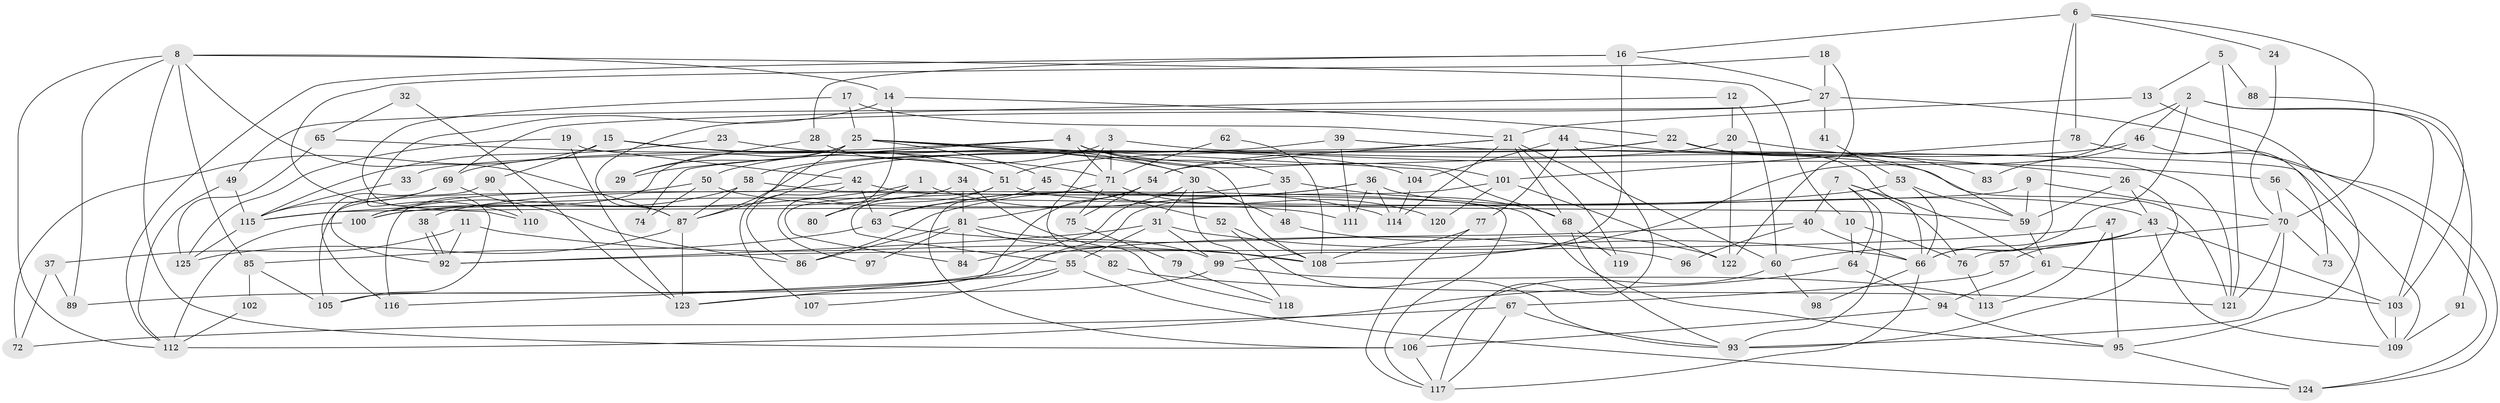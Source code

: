 // coarse degree distribution, {9: 0.0625, 5: 0.1625, 10: 0.0375, 3: 0.2375, 4: 0.1375, 6: 0.075, 8: 0.1, 7: 0.05, 2: 0.125, 11: 0.0125}
// Generated by graph-tools (version 1.1) at 2025/24/03/03/25 07:24:01]
// undirected, 125 vertices, 250 edges
graph export_dot {
graph [start="1"]
  node [color=gray90,style=filled];
  1;
  2;
  3;
  4;
  5;
  6;
  7;
  8;
  9;
  10;
  11;
  12;
  13;
  14;
  15;
  16;
  17;
  18;
  19;
  20;
  21;
  22;
  23;
  24;
  25;
  26;
  27;
  28;
  29;
  30;
  31;
  32;
  33;
  34;
  35;
  36;
  37;
  38;
  39;
  40;
  41;
  42;
  43;
  44;
  45;
  46;
  47;
  48;
  49;
  50;
  51;
  52;
  53;
  54;
  55;
  56;
  57;
  58;
  59;
  60;
  61;
  62;
  63;
  64;
  65;
  66;
  67;
  68;
  69;
  70;
  71;
  72;
  73;
  74;
  75;
  76;
  77;
  78;
  79;
  80;
  81;
  82;
  83;
  84;
  85;
  86;
  87;
  88;
  89;
  90;
  91;
  92;
  93;
  94;
  95;
  96;
  97;
  98;
  99;
  100;
  101;
  102;
  103;
  104;
  105;
  106;
  107;
  108;
  109;
  110;
  111;
  112;
  113;
  114;
  115;
  116;
  117;
  118;
  119;
  120;
  121;
  122;
  123;
  124;
  125;
  1 -- 114;
  1 -- 115;
  1 -- 80;
  1 -- 84;
  2 -- 66;
  2 -- 103;
  2 -- 46;
  2 -- 91;
  2 -- 108;
  3 -- 56;
  3 -- 71;
  3 -- 50;
  3 -- 118;
  4 -- 101;
  4 -- 69;
  4 -- 29;
  4 -- 35;
  4 -- 71;
  4 -- 74;
  4 -- 121;
  5 -- 121;
  5 -- 13;
  5 -- 88;
  6 -- 66;
  6 -- 16;
  6 -- 24;
  6 -- 70;
  6 -- 78;
  7 -- 64;
  7 -- 61;
  7 -- 40;
  7 -- 76;
  7 -- 93;
  8 -- 112;
  8 -- 89;
  8 -- 10;
  8 -- 14;
  8 -- 85;
  8 -- 87;
  8 -- 106;
  9 -- 70;
  9 -- 59;
  9 -- 115;
  10 -- 76;
  10 -- 64;
  11 -- 92;
  11 -- 108;
  11 -- 37;
  12 -- 69;
  12 -- 20;
  12 -- 60;
  13 -- 21;
  13 -- 95;
  14 -- 22;
  14 -- 97;
  14 -- 110;
  15 -- 51;
  15 -- 90;
  15 -- 72;
  15 -- 104;
  16 -- 27;
  16 -- 112;
  16 -- 28;
  16 -- 99;
  17 -- 25;
  17 -- 21;
  17 -- 105;
  18 -- 122;
  18 -- 27;
  18 -- 110;
  19 -- 42;
  19 -- 125;
  19 -- 123;
  20 -- 26;
  20 -- 87;
  20 -- 122;
  21 -- 60;
  21 -- 87;
  21 -- 54;
  21 -- 68;
  21 -- 114;
  21 -- 119;
  22 -- 59;
  22 -- 121;
  22 -- 33;
  22 -- 51;
  22 -- 66;
  23 -- 115;
  23 -- 30;
  24 -- 70;
  25 -- 29;
  25 -- 68;
  25 -- 30;
  25 -- 45;
  25 -- 100;
  25 -- 107;
  25 -- 108;
  26 -- 43;
  26 -- 93;
  26 -- 59;
  27 -- 49;
  27 -- 87;
  27 -- 41;
  27 -- 124;
  28 -- 51;
  28 -- 29;
  30 -- 84;
  30 -- 31;
  30 -- 48;
  30 -- 118;
  31 -- 99;
  31 -- 55;
  31 -- 66;
  31 -- 92;
  32 -- 65;
  32 -- 123;
  33 -- 115;
  34 -- 108;
  34 -- 81;
  34 -- 100;
  35 -- 48;
  35 -- 38;
  35 -- 68;
  36 -- 86;
  36 -- 114;
  36 -- 43;
  36 -- 63;
  36 -- 111;
  37 -- 72;
  37 -- 89;
  38 -- 92;
  38 -- 92;
  39 -- 58;
  39 -- 111;
  39 -- 109;
  40 -- 66;
  40 -- 89;
  40 -- 96;
  41 -- 53;
  42 -- 63;
  42 -- 95;
  42 -- 86;
  42 -- 116;
  43 -- 60;
  43 -- 57;
  43 -- 103;
  43 -- 109;
  44 -- 77;
  44 -- 117;
  44 -- 83;
  44 -- 104;
  45 -- 52;
  45 -- 63;
  46 -- 54;
  46 -- 73;
  46 -- 83;
  47 -- 92;
  47 -- 95;
  47 -- 113;
  48 -- 122;
  49 -- 112;
  49 -- 115;
  50 -- 105;
  50 -- 74;
  50 -- 111;
  51 -- 59;
  51 -- 55;
  51 -- 80;
  52 -- 108;
  52 -- 93;
  53 -- 100;
  53 -- 66;
  53 -- 59;
  54 -- 105;
  54 -- 75;
  54 -- 81;
  55 -- 107;
  55 -- 116;
  55 -- 124;
  56 -- 109;
  56 -- 70;
  57 -- 67;
  58 -- 87;
  58 -- 100;
  58 -- 117;
  59 -- 61;
  60 -- 106;
  60 -- 98;
  61 -- 103;
  61 -- 94;
  62 -- 108;
  62 -- 71;
  63 -- 85;
  63 -- 96;
  64 -- 94;
  64 -- 112;
  65 -- 71;
  65 -- 125;
  66 -- 98;
  66 -- 117;
  67 -- 93;
  67 -- 117;
  67 -- 72;
  68 -- 93;
  68 -- 119;
  69 -- 116;
  69 -- 86;
  69 -- 115;
  70 -- 93;
  70 -- 73;
  70 -- 76;
  70 -- 121;
  71 -- 106;
  71 -- 75;
  71 -- 120;
  75 -- 79;
  76 -- 113;
  77 -- 117;
  77 -- 108;
  78 -- 124;
  78 -- 101;
  79 -- 118;
  81 -- 99;
  81 -- 82;
  81 -- 84;
  81 -- 86;
  81 -- 97;
  82 -- 121;
  85 -- 102;
  85 -- 105;
  87 -- 123;
  87 -- 125;
  88 -- 103;
  90 -- 92;
  90 -- 110;
  91 -- 109;
  94 -- 106;
  94 -- 95;
  95 -- 124;
  99 -- 113;
  99 -- 123;
  100 -- 112;
  101 -- 123;
  101 -- 120;
  101 -- 122;
  102 -- 112;
  103 -- 109;
  104 -- 114;
  106 -- 117;
  115 -- 125;
}
